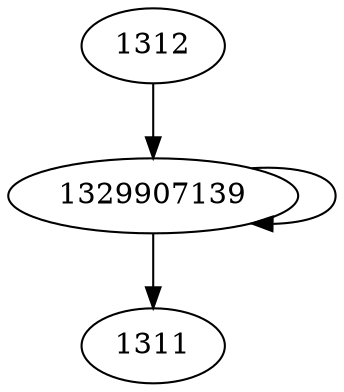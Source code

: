 digraph  {
1312;
1329907139;
1311;
1312 -> 1329907139;
1329907139 -> 1311;
1329907139 -> 1329907139;
}
